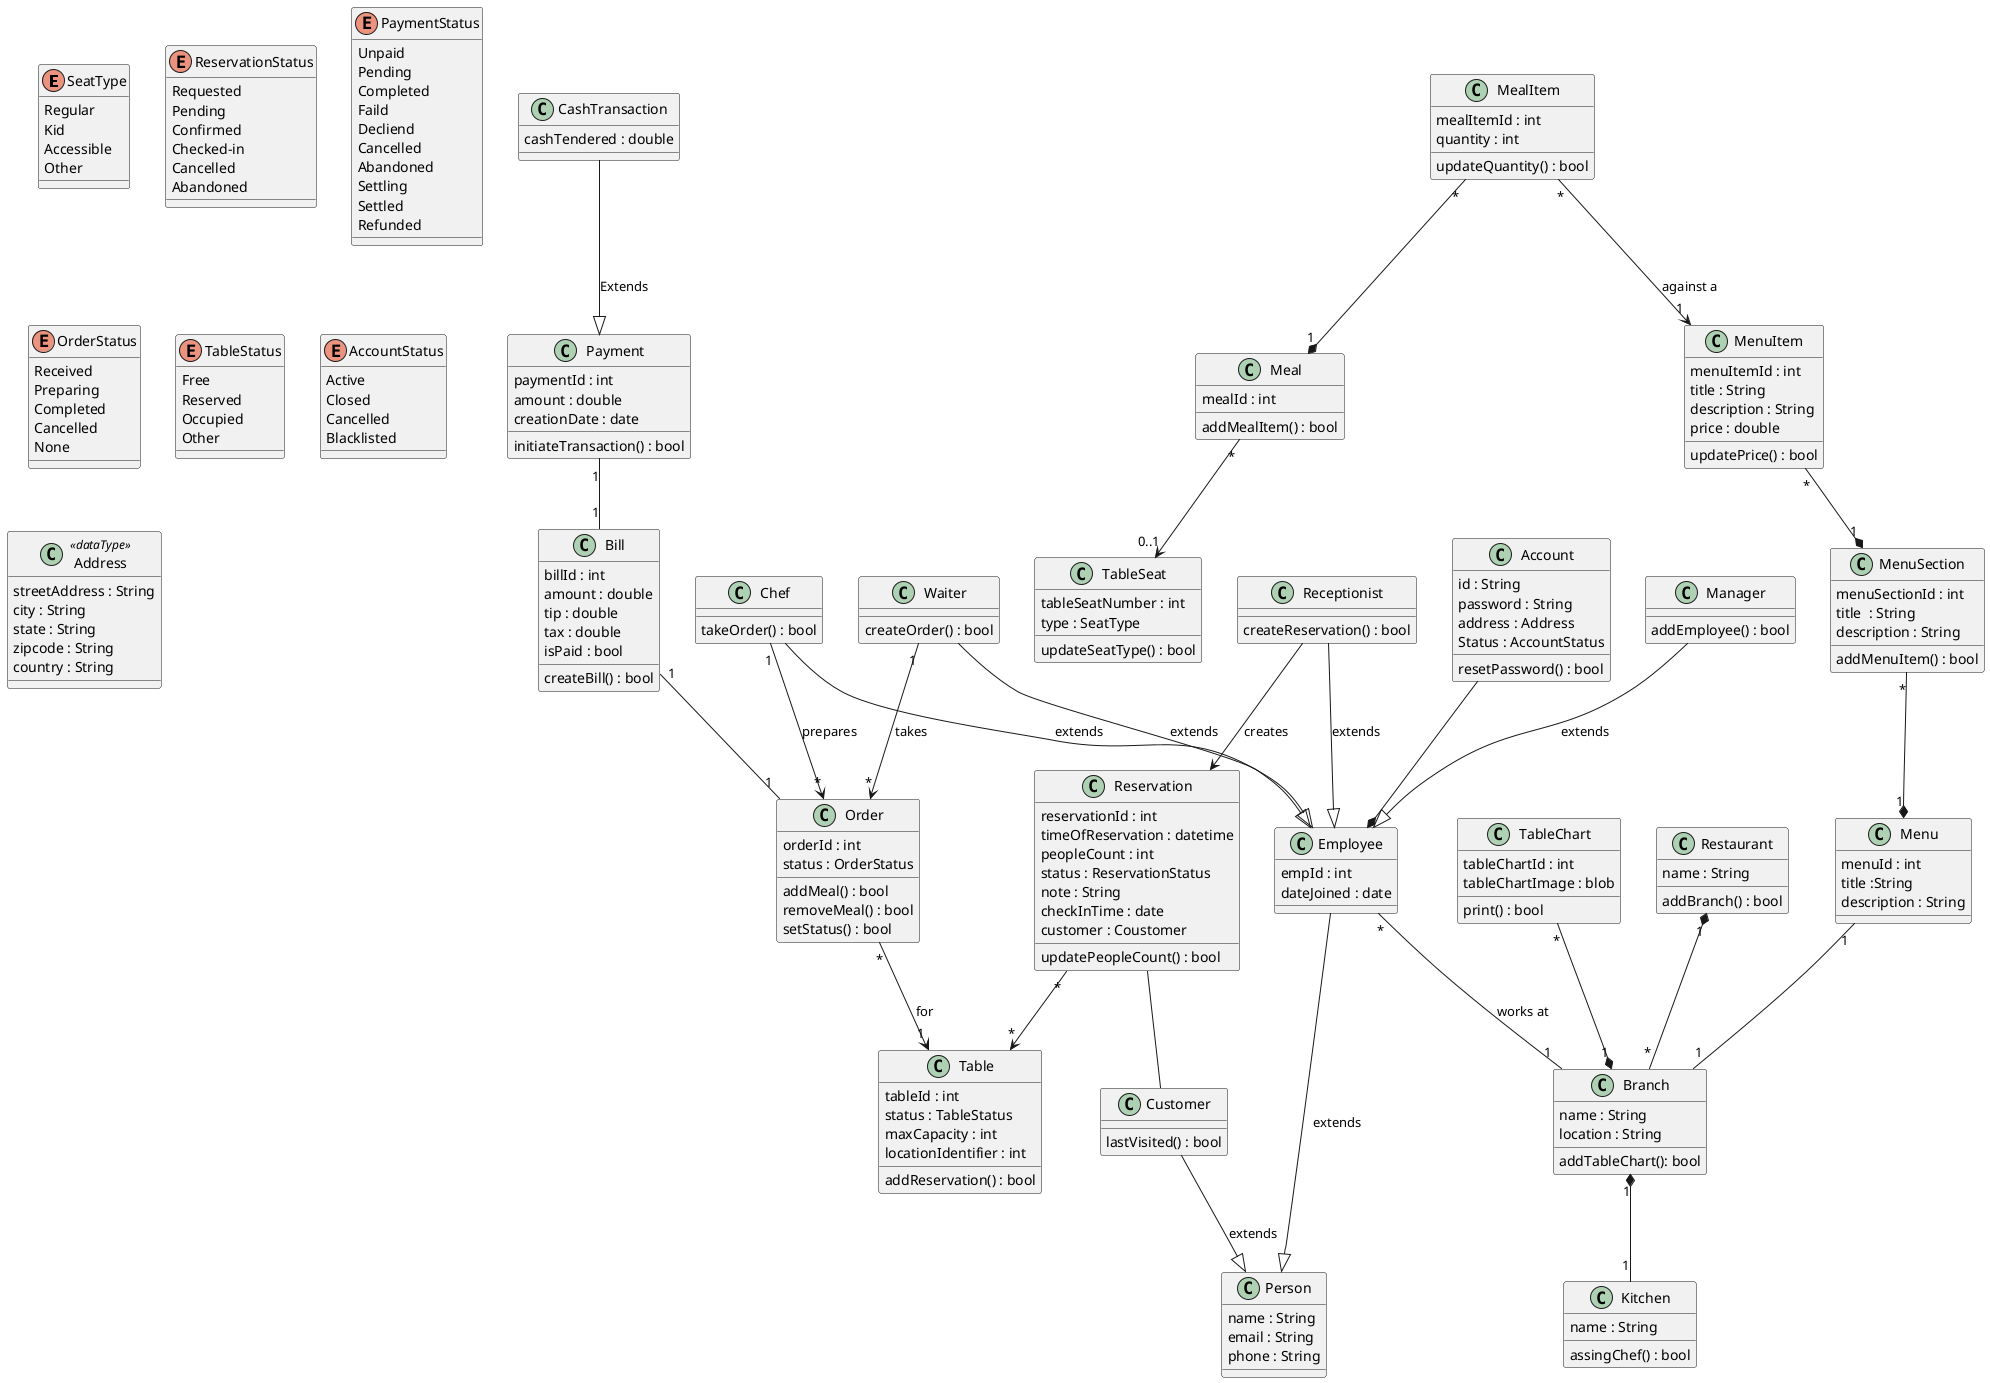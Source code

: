 @startuml
enum SeatType {
    Regular
    Kid
    Accessible
    Other
} 
enum ReservationStatus {
    Requested
    Pending
    Confirmed
    Checked-in
    Cancelled
    Abandoned
}
enum PaymentStatus {
  Unpaid
  Pending
  Completed 
  Faild 
  Decliend
  Cancelled
  Abandoned
  Settling
  Settled
  Refunded
}
enum OrderStatus {
    Received
    Preparing
    Completed
    Cancelled
    None
}
enum TableStatus {
    Free
    Reserved
    Occupied
    Other
}
enum AccountStatus {
    Active
    Closed
    Cancelled
    Blacklisted
}
class Address <<dataType>>{
    streetAddress : String
    city : String
    state : String
    zipcode : String
    country : String
}
class Restaurant{
    name : String
    addBranch() : bool
}
class Branch{
    name : String
    location : String
    addTableChart(): bool
}
class Kitchen{
    name : String
    assingChef() : bool
}
class Employee{
    empId : int
    dateJoined : date
}
class Person{
    name : String
    email : String
    phone : String
}
class Account {
    id : String
    password : String
    address : Address
    Status : AccountStatus
    resetPassword() : bool 
}
class Chef{
    takeOrder() : bool
}
class Waiter {
    createOrder() : bool
}
class Receptionist{
    createReservation() : bool
}
class Manager{
    addEmployee() : bool
}
class Customer{
    lastVisited() : bool
}
class TableChart{
    tableChartId : int 
    tableChartImage : blob
    print() : bool
}
class Bill{
    billId : int
    amount : double
    tip : double
    tax : double
    isPaid : bool
    createBill() : bool
}
class Order{
    orderId : int
    status : OrderStatus
    addMeal() : bool
    removeMeal() : bool
    setStatus() : bool
}
class Table{
    tableId : int
    status : TableStatus
    maxCapacity : int
    locationIdentifier : int
    addReservation() : bool
}
class Reservation{
    reservationId : int
    timeOfReservation : datetime
    peopleCount : int
    status : ReservationStatus
    note : String
    checkInTime : date
    customer : Coustomer
    updatePeopleCount() : bool
}
class Payment {
    paymentId : int
    amount : double
    creationDate : date
    initiateTransaction() : bool
}
class CashTransaction { 
    cashTendered : double
}
class Meal {
    mealId : int
    addMealItem() : bool
}
class TableSeat{
    tableSeatNumber : int 
    type : SeatType
    updateSeatType() : bool
} 
class MealItem{
    mealItemId : int
    quantity : int
    updateQuantity() : bool
}
class MenuItem{
    menuItemId : int
    title : String
    description : String
    price : double
    updatePrice() : bool
}
class Menu {
    menuId : int
    title :String
    description : String
}
class MenuSection {
    menuSectionId : int
    title  : String
    description : String
    addMenuItem() : bool
}

Restaurant "1" *-- "*" Branch
Branch "1" *-- "1" Kitchen
TableChart "*" --* "1" Branch
Employee "*" -- "1" Branch : works at
Employee --|> Person : extends
Account --* Employee 
Chef --|> Employee : extends
Waiter --|> Employee : extends
Receptionist --|> Employee : extends
Manager --|> Employee : extends
Chef "1" --> "*" Order : prepares
Waiter "1" --> "*" Order : takes
Receptionist --> Reservation : creates 
Reservation -- Customer
Customer --|> Person : extends
Bill "1" -- "1" Order
Order "*" --> "1" Table : for
Reservation "*" --> "*" Table
Payment "1" -- "1" Bill
CashTransaction --|> Payment : Extends
Menu "1" -- "1" Branch
MenuSection "*" --* "1" Menu
MenuItem "*" --* "1" MenuSection
Meal "*" --> "0..1" TableSeat
MealItem "*" --* "1" Meal
MealItem "*" --> "1" MenuItem : against a

 

@enduml   